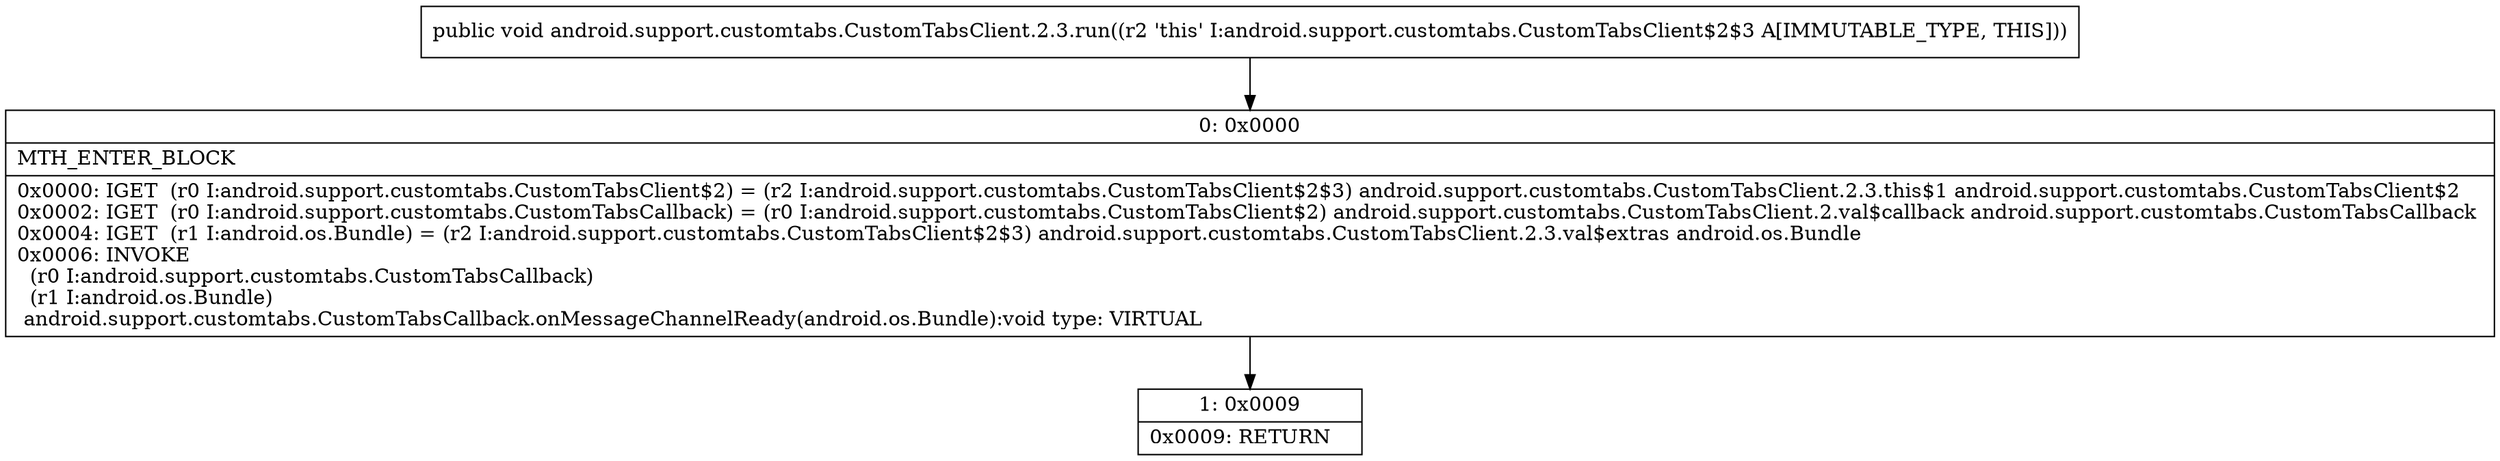 digraph "CFG forandroid.support.customtabs.CustomTabsClient.2.3.run()V" {
Node_0 [shape=record,label="{0\:\ 0x0000|MTH_ENTER_BLOCK\l|0x0000: IGET  (r0 I:android.support.customtabs.CustomTabsClient$2) = (r2 I:android.support.customtabs.CustomTabsClient$2$3) android.support.customtabs.CustomTabsClient.2.3.this$1 android.support.customtabs.CustomTabsClient$2 \l0x0002: IGET  (r0 I:android.support.customtabs.CustomTabsCallback) = (r0 I:android.support.customtabs.CustomTabsClient$2) android.support.customtabs.CustomTabsClient.2.val$callback android.support.customtabs.CustomTabsCallback \l0x0004: IGET  (r1 I:android.os.Bundle) = (r2 I:android.support.customtabs.CustomTabsClient$2$3) android.support.customtabs.CustomTabsClient.2.3.val$extras android.os.Bundle \l0x0006: INVOKE  \l  (r0 I:android.support.customtabs.CustomTabsCallback)\l  (r1 I:android.os.Bundle)\l android.support.customtabs.CustomTabsCallback.onMessageChannelReady(android.os.Bundle):void type: VIRTUAL \l}"];
Node_1 [shape=record,label="{1\:\ 0x0009|0x0009: RETURN   \l}"];
MethodNode[shape=record,label="{public void android.support.customtabs.CustomTabsClient.2.3.run((r2 'this' I:android.support.customtabs.CustomTabsClient$2$3 A[IMMUTABLE_TYPE, THIS])) }"];
MethodNode -> Node_0;
Node_0 -> Node_1;
}

